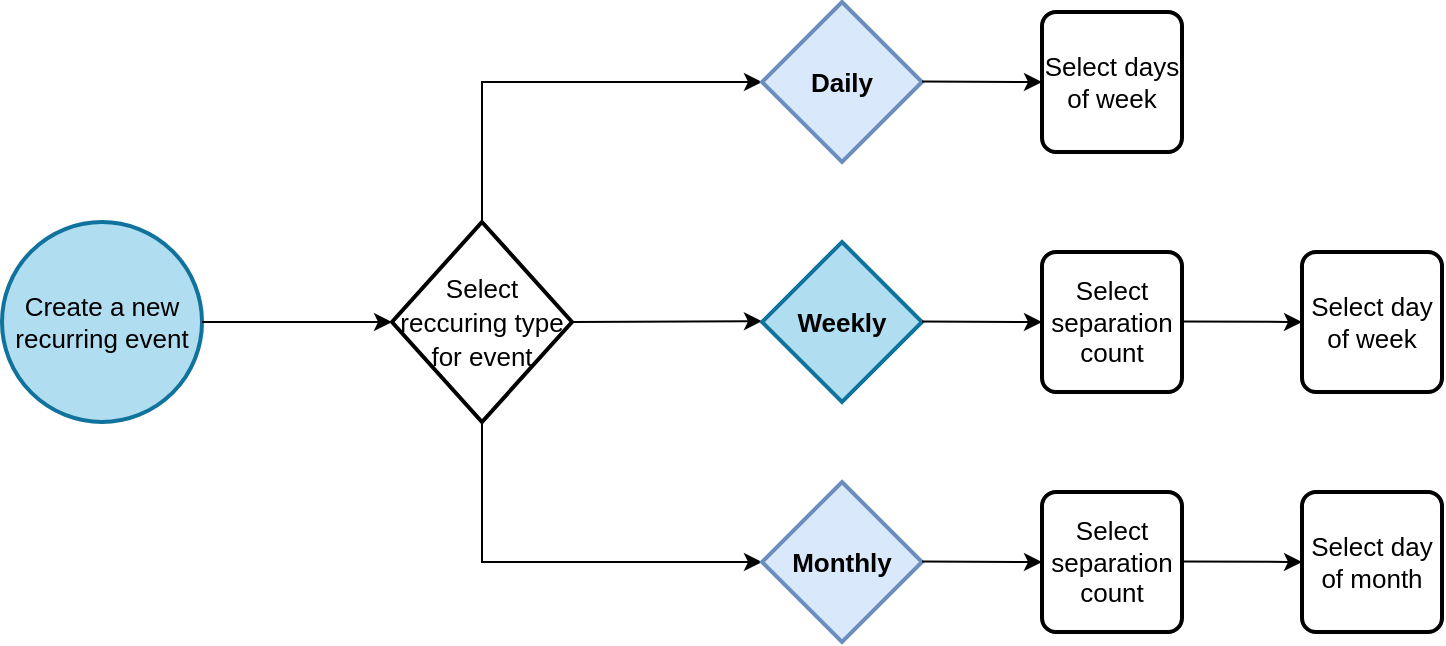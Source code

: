 <mxfile version="21.2.8" type="device">
  <diagram id="C5RBs43oDa-KdzZeNtuy" name="Page-1">
    <mxGraphModel dx="940" dy="713" grid="1" gridSize="10" guides="1" tooltips="1" connect="1" arrows="1" fold="1" page="1" pageScale="1" pageWidth="827" pageHeight="1169" math="0" shadow="0">
      <root>
        <mxCell id="WIyWlLk6GJQsqaUBKTNV-0" />
        <mxCell id="WIyWlLk6GJQsqaUBKTNV-1" parent="WIyWlLk6GJQsqaUBKTNV-0" />
        <mxCell id="7c4nMaesLM7IGDHAdHo5-0" value="&lt;font style=&quot;font-size: 13px;&quot;&gt;Create a new recurring event&lt;/font&gt;" style="strokeWidth=2;html=1;shape=mxgraph.flowchart.start_2;whiteSpace=wrap;fillColor=#b1ddf0;strokeColor=#10739e;" parent="WIyWlLk6GJQsqaUBKTNV-1" vertex="1">
          <mxGeometry x="40" y="270" width="100" height="100" as="geometry" />
        </mxCell>
        <mxCell id="7c4nMaesLM7IGDHAdHo5-1" value="" style="endArrow=classic;html=1;rounded=0;fontSize=14;exitX=1;exitY=0.5;exitDx=0;exitDy=0;exitPerimeter=0;entryX=0;entryY=0.5;entryDx=0;entryDy=0;entryPerimeter=0;" parent="WIyWlLk6GJQsqaUBKTNV-1" source="7c4nMaesLM7IGDHAdHo5-0" edge="1" target="7c4nMaesLM7IGDHAdHo5-2">
          <mxGeometry width="50" height="50" relative="1" as="geometry">
            <mxPoint x="180" y="340" as="sourcePoint" />
            <mxPoint x="230" y="320" as="targetPoint" />
          </mxGeometry>
        </mxCell>
        <mxCell id="7c4nMaesLM7IGDHAdHo5-2" value="&lt;span style=&quot;border-color: var(--border-color);&quot;&gt;&lt;font style=&quot;border-color: var(--border-color); font-size: 13px;&quot;&gt;Select reccuring type for event&lt;/font&gt;&lt;/span&gt;" style="strokeWidth=2;html=1;shape=mxgraph.flowchart.decision;whiteSpace=wrap;fontSize=14;" parent="WIyWlLk6GJQsqaUBKTNV-1" vertex="1">
          <mxGeometry x="235" y="270" width="90" height="100" as="geometry" />
        </mxCell>
        <mxCell id="7c4nMaesLM7IGDHAdHo5-5" value="" style="endArrow=classic;html=1;rounded=0;fontSize=14;exitX=1;exitY=0.5;exitDx=0;exitDy=0;exitPerimeter=0;" parent="WIyWlLk6GJQsqaUBKTNV-1" edge="1" source="7c4nMaesLM7IGDHAdHo5-2">
          <mxGeometry width="50" height="50" relative="1" as="geometry">
            <mxPoint x="330" y="320" as="sourcePoint" />
            <mxPoint x="420" y="319.6" as="targetPoint" />
          </mxGeometry>
        </mxCell>
        <mxCell id="7c4nMaesLM7IGDHAdHo5-6" value="" style="endArrow=classic;html=1;rounded=0;fontSize=14;exitX=1;exitY=0.5;exitDx=0;exitDy=0;exitPerimeter=0;" parent="WIyWlLk6GJQsqaUBKTNV-1" edge="1">
          <mxGeometry width="50" height="50" relative="1" as="geometry">
            <mxPoint x="280" y="370" as="sourcePoint" />
            <mxPoint x="420" y="440" as="targetPoint" />
            <Array as="points">
              <mxPoint x="280" y="440" />
            </Array>
          </mxGeometry>
        </mxCell>
        <mxCell id="7c4nMaesLM7IGDHAdHo5-7" value="" style="endArrow=classic;html=1;rounded=0;fontSize=14;exitX=1;exitY=0.5;exitDx=0;exitDy=0;exitPerimeter=0;" parent="WIyWlLk6GJQsqaUBKTNV-1" edge="1">
          <mxGeometry width="50" height="50" relative="1" as="geometry">
            <mxPoint x="280" y="270" as="sourcePoint" />
            <mxPoint x="420" y="200" as="targetPoint" />
            <Array as="points">
              <mxPoint x="280" y="200" />
            </Array>
          </mxGeometry>
        </mxCell>
        <mxCell id="7c4nMaesLM7IGDHAdHo5-8" value="&lt;b&gt;Daily&lt;/b&gt;" style="strokeWidth=2;html=1;shape=mxgraph.flowchart.decision;whiteSpace=wrap;fontSize=13;fillColor=#dae8fc;strokeColor=#6c8ebf;" parent="WIyWlLk6GJQsqaUBKTNV-1" vertex="1">
          <mxGeometry x="420" y="160" width="80" height="80" as="geometry" />
        </mxCell>
        <mxCell id="7c4nMaesLM7IGDHAdHo5-9" value="&lt;b&gt;Weekly&lt;/b&gt;" style="strokeWidth=2;html=1;shape=mxgraph.flowchart.decision;whiteSpace=wrap;fontSize=13;fillColor=#b1ddf0;strokeColor=#10739e;" parent="WIyWlLk6GJQsqaUBKTNV-1" vertex="1">
          <mxGeometry x="420" y="280" width="80" height="80" as="geometry" />
        </mxCell>
        <mxCell id="7c4nMaesLM7IGDHAdHo5-10" value="&lt;b&gt;Monthly&lt;/b&gt;" style="strokeWidth=2;html=1;shape=mxgraph.flowchart.decision;whiteSpace=wrap;fontSize=13;fillColor=#dae8fc;strokeColor=#6c8ebf;" parent="WIyWlLk6GJQsqaUBKTNV-1" vertex="1">
          <mxGeometry x="420" y="400" width="80" height="80" as="geometry" />
        </mxCell>
        <mxCell id="7c4nMaesLM7IGDHAdHo5-23" value="" style="endArrow=classic;html=1;rounded=0;fontSize=14;exitX=1;exitY=0.5;exitDx=0;exitDy=0;exitPerimeter=0;" parent="WIyWlLk6GJQsqaUBKTNV-1" edge="1">
          <mxGeometry width="50" height="50" relative="1" as="geometry">
            <mxPoint x="500" y="199.71" as="sourcePoint" />
            <mxPoint x="560" y="200" as="targetPoint" />
          </mxGeometry>
        </mxCell>
        <mxCell id="7c4nMaesLM7IGDHAdHo5-24" value="Select days of week" style="rounded=1;whiteSpace=wrap;html=1;absoluteArcSize=1;arcSize=14;strokeWidth=2;fontSize=13;" parent="WIyWlLk6GJQsqaUBKTNV-1" vertex="1">
          <mxGeometry x="560" y="165" width="70" height="70" as="geometry" />
        </mxCell>
        <mxCell id="7c4nMaesLM7IGDHAdHo5-25" value="Select separation count" style="rounded=1;whiteSpace=wrap;html=1;absoluteArcSize=1;arcSize=14;strokeWidth=2;fontSize=13;" parent="WIyWlLk6GJQsqaUBKTNV-1" vertex="1">
          <mxGeometry x="560" y="285" width="70" height="70" as="geometry" />
        </mxCell>
        <mxCell id="7c4nMaesLM7IGDHAdHo5-26" value="" style="endArrow=classic;html=1;rounded=0;fontSize=14;exitX=1;exitY=0.5;exitDx=0;exitDy=0;exitPerimeter=0;" parent="WIyWlLk6GJQsqaUBKTNV-1" edge="1">
          <mxGeometry width="50" height="50" relative="1" as="geometry">
            <mxPoint x="500" y="319.71" as="sourcePoint" />
            <mxPoint x="560" y="320" as="targetPoint" />
          </mxGeometry>
        </mxCell>
        <mxCell id="7c4nMaesLM7IGDHAdHo5-27" value="" style="endArrow=classic;html=1;rounded=0;fontSize=14;exitX=1;exitY=0.5;exitDx=0;exitDy=0;exitPerimeter=0;" parent="WIyWlLk6GJQsqaUBKTNV-1" edge="1">
          <mxGeometry width="50" height="50" relative="1" as="geometry">
            <mxPoint x="630" y="319.71" as="sourcePoint" />
            <mxPoint x="690" y="320" as="targetPoint" />
          </mxGeometry>
        </mxCell>
        <mxCell id="7c4nMaesLM7IGDHAdHo5-28" value="Select day of week" style="rounded=1;whiteSpace=wrap;html=1;absoluteArcSize=1;arcSize=14;strokeWidth=2;fontSize=13;" parent="WIyWlLk6GJQsqaUBKTNV-1" vertex="1">
          <mxGeometry x="690" y="285" width="70" height="70" as="geometry" />
        </mxCell>
        <mxCell id="7c4nMaesLM7IGDHAdHo5-29" value="Select separation count" style="rounded=1;whiteSpace=wrap;html=1;absoluteArcSize=1;arcSize=14;strokeWidth=2;fontSize=13;" parent="WIyWlLk6GJQsqaUBKTNV-1" vertex="1">
          <mxGeometry x="560" y="405" width="70" height="70" as="geometry" />
        </mxCell>
        <mxCell id="7c4nMaesLM7IGDHAdHo5-30" value="" style="endArrow=classic;html=1;rounded=0;fontSize=14;exitX=1;exitY=0.5;exitDx=0;exitDy=0;exitPerimeter=0;" parent="WIyWlLk6GJQsqaUBKTNV-1" edge="1">
          <mxGeometry width="50" height="50" relative="1" as="geometry">
            <mxPoint x="500" y="439.71" as="sourcePoint" />
            <mxPoint x="560" y="440" as="targetPoint" />
          </mxGeometry>
        </mxCell>
        <mxCell id="7c4nMaesLM7IGDHAdHo5-31" value="" style="endArrow=classic;html=1;rounded=0;fontSize=14;exitX=1;exitY=0.5;exitDx=0;exitDy=0;exitPerimeter=0;" parent="WIyWlLk6GJQsqaUBKTNV-1" edge="1">
          <mxGeometry width="50" height="50" relative="1" as="geometry">
            <mxPoint x="630" y="439.71" as="sourcePoint" />
            <mxPoint x="690" y="440" as="targetPoint" />
          </mxGeometry>
        </mxCell>
        <mxCell id="7c4nMaesLM7IGDHAdHo5-32" value="Select day of month" style="rounded=1;whiteSpace=wrap;html=1;absoluteArcSize=1;arcSize=14;strokeWidth=2;fontSize=13;" parent="WIyWlLk6GJQsqaUBKTNV-1" vertex="1">
          <mxGeometry x="690" y="405" width="70" height="70" as="geometry" />
        </mxCell>
      </root>
    </mxGraphModel>
  </diagram>
</mxfile>
